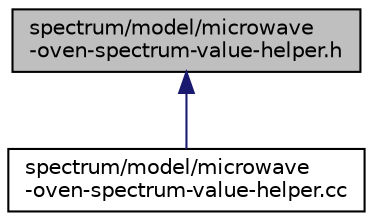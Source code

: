 digraph "spectrum/model/microwave-oven-spectrum-value-helper.h"
{
  edge [fontname="Helvetica",fontsize="10",labelfontname="Helvetica",labelfontsize="10"];
  node [fontname="Helvetica",fontsize="10",shape=record];
  Node1 [label="spectrum/model/microwave\l-oven-spectrum-value-helper.h",height=0.2,width=0.4,color="black", fillcolor="grey75", style="filled", fontcolor="black"];
  Node1 -> Node2 [dir="back",color="midnightblue",fontsize="10",style="solid"];
  Node2 [label="spectrum/model/microwave\l-oven-spectrum-value-helper.cc",height=0.2,width=0.4,color="black", fillcolor="white", style="filled",URL="$de/d49/microwave-oven-spectrum-value-helper_8cc.html"];
}
